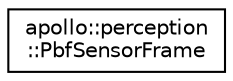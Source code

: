 digraph "Graphical Class Hierarchy"
{
  edge [fontname="Helvetica",fontsize="10",labelfontname="Helvetica",labelfontsize="10"];
  node [fontname="Helvetica",fontsize="10",shape=record];
  rankdir="LR";
  Node1 [label="apollo::perception\l::PbfSensorFrame",height=0.2,width=0.4,color="black", fillcolor="white", style="filled",URL="$structapollo_1_1perception_1_1PbfSensorFrame.html"];
}
